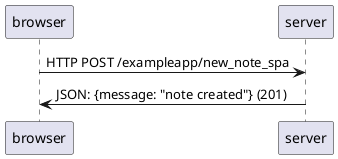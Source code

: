  @startuml Single Page Application New Note

browser -> server: HTTP POST /exampleapp/new_note_spa
browser <- server: JSON: {message: "note created"} (201)

@enduml

